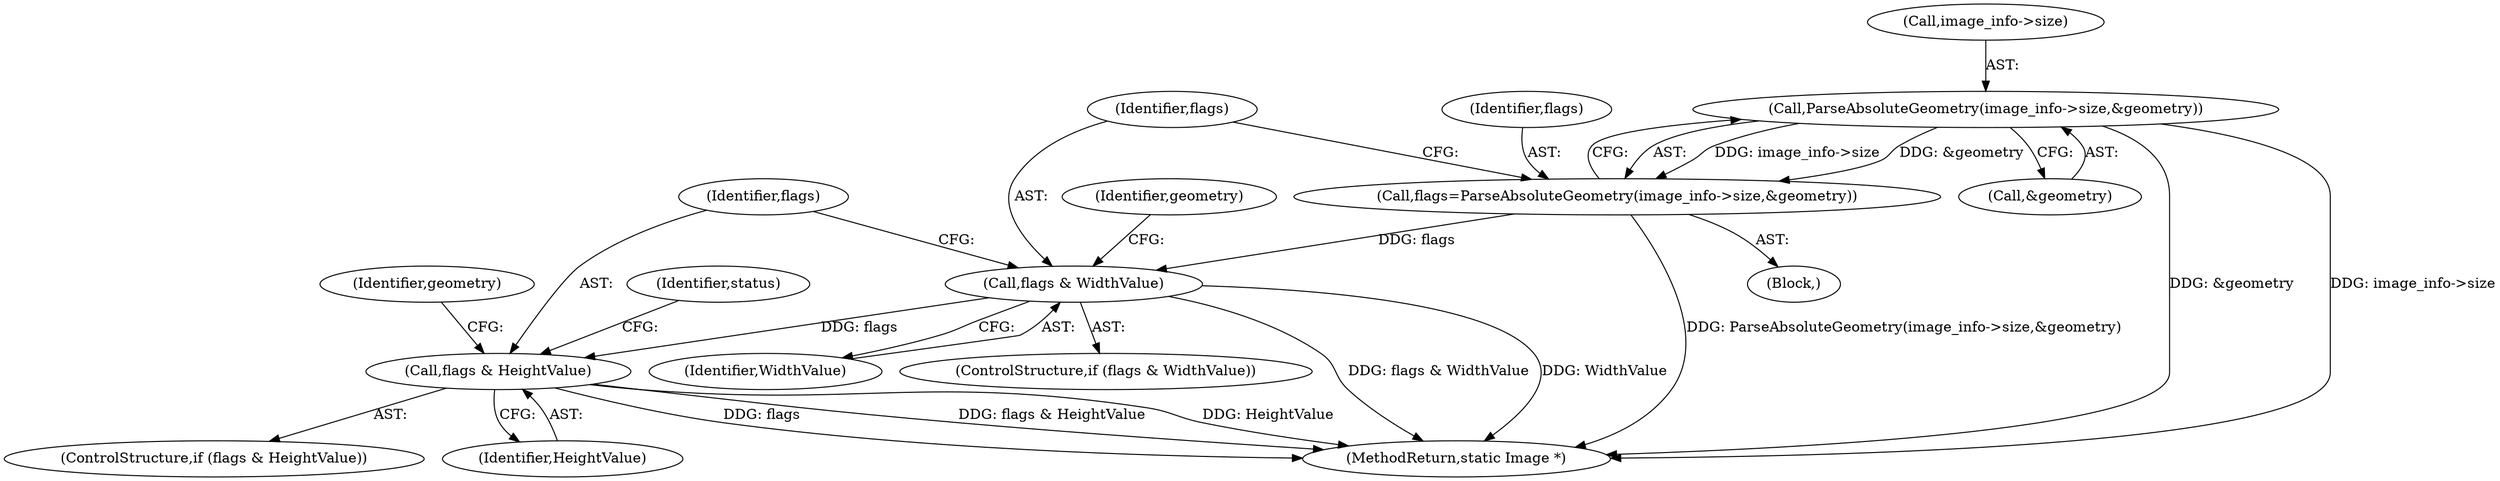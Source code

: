 digraph "0_ImageMagick_f6e9d0d9955e85bdd7540b251cd50d598dacc5e6_10@pointer" {
"1000411" [label="(Call,ParseAbsoluteGeometry(image_info->size,&geometry))"];
"1000409" [label="(Call,flags=ParseAbsoluteGeometry(image_info->size,&geometry))"];
"1000418" [label="(Call,flags & WidthValue)"];
"1000443" [label="(Call,flags & HeightValue)"];
"1000468" [label="(Identifier,status)"];
"1000420" [label="(Identifier,WidthValue)"];
"1000442" [label="(ControlStructure,if (flags & HeightValue))"];
"1000419" [label="(Identifier,flags)"];
"1000411" [label="(Call,ParseAbsoluteGeometry(image_info->size,&geometry))"];
"1000410" [label="(Identifier,flags)"];
"1000445" [label="(Identifier,HeightValue)"];
"1000418" [label="(Call,flags & WidthValue)"];
"1000425" [label="(Identifier,geometry)"];
"1000443" [label="(Call,flags & HeightValue)"];
"1000406" [label="(Block,)"];
"1000450" [label="(Identifier,geometry)"];
"1000444" [label="(Identifier,flags)"];
"1000417" [label="(ControlStructure,if (flags & WidthValue))"];
"1000415" [label="(Call,&geometry)"];
"1001670" [label="(MethodReturn,static Image *)"];
"1000409" [label="(Call,flags=ParseAbsoluteGeometry(image_info->size,&geometry))"];
"1000412" [label="(Call,image_info->size)"];
"1000411" -> "1000409"  [label="AST: "];
"1000411" -> "1000415"  [label="CFG: "];
"1000412" -> "1000411"  [label="AST: "];
"1000415" -> "1000411"  [label="AST: "];
"1000409" -> "1000411"  [label="CFG: "];
"1000411" -> "1001670"  [label="DDG: image_info->size"];
"1000411" -> "1001670"  [label="DDG: &geometry"];
"1000411" -> "1000409"  [label="DDG: image_info->size"];
"1000411" -> "1000409"  [label="DDG: &geometry"];
"1000409" -> "1000406"  [label="AST: "];
"1000410" -> "1000409"  [label="AST: "];
"1000419" -> "1000409"  [label="CFG: "];
"1000409" -> "1001670"  [label="DDG: ParseAbsoluteGeometry(image_info->size,&geometry)"];
"1000409" -> "1000418"  [label="DDG: flags"];
"1000418" -> "1000417"  [label="AST: "];
"1000418" -> "1000420"  [label="CFG: "];
"1000419" -> "1000418"  [label="AST: "];
"1000420" -> "1000418"  [label="AST: "];
"1000425" -> "1000418"  [label="CFG: "];
"1000444" -> "1000418"  [label="CFG: "];
"1000418" -> "1001670"  [label="DDG: WidthValue"];
"1000418" -> "1001670"  [label="DDG: flags & WidthValue"];
"1000418" -> "1000443"  [label="DDG: flags"];
"1000443" -> "1000442"  [label="AST: "];
"1000443" -> "1000445"  [label="CFG: "];
"1000444" -> "1000443"  [label="AST: "];
"1000445" -> "1000443"  [label="AST: "];
"1000450" -> "1000443"  [label="CFG: "];
"1000468" -> "1000443"  [label="CFG: "];
"1000443" -> "1001670"  [label="DDG: flags & HeightValue"];
"1000443" -> "1001670"  [label="DDG: HeightValue"];
"1000443" -> "1001670"  [label="DDG: flags"];
}
